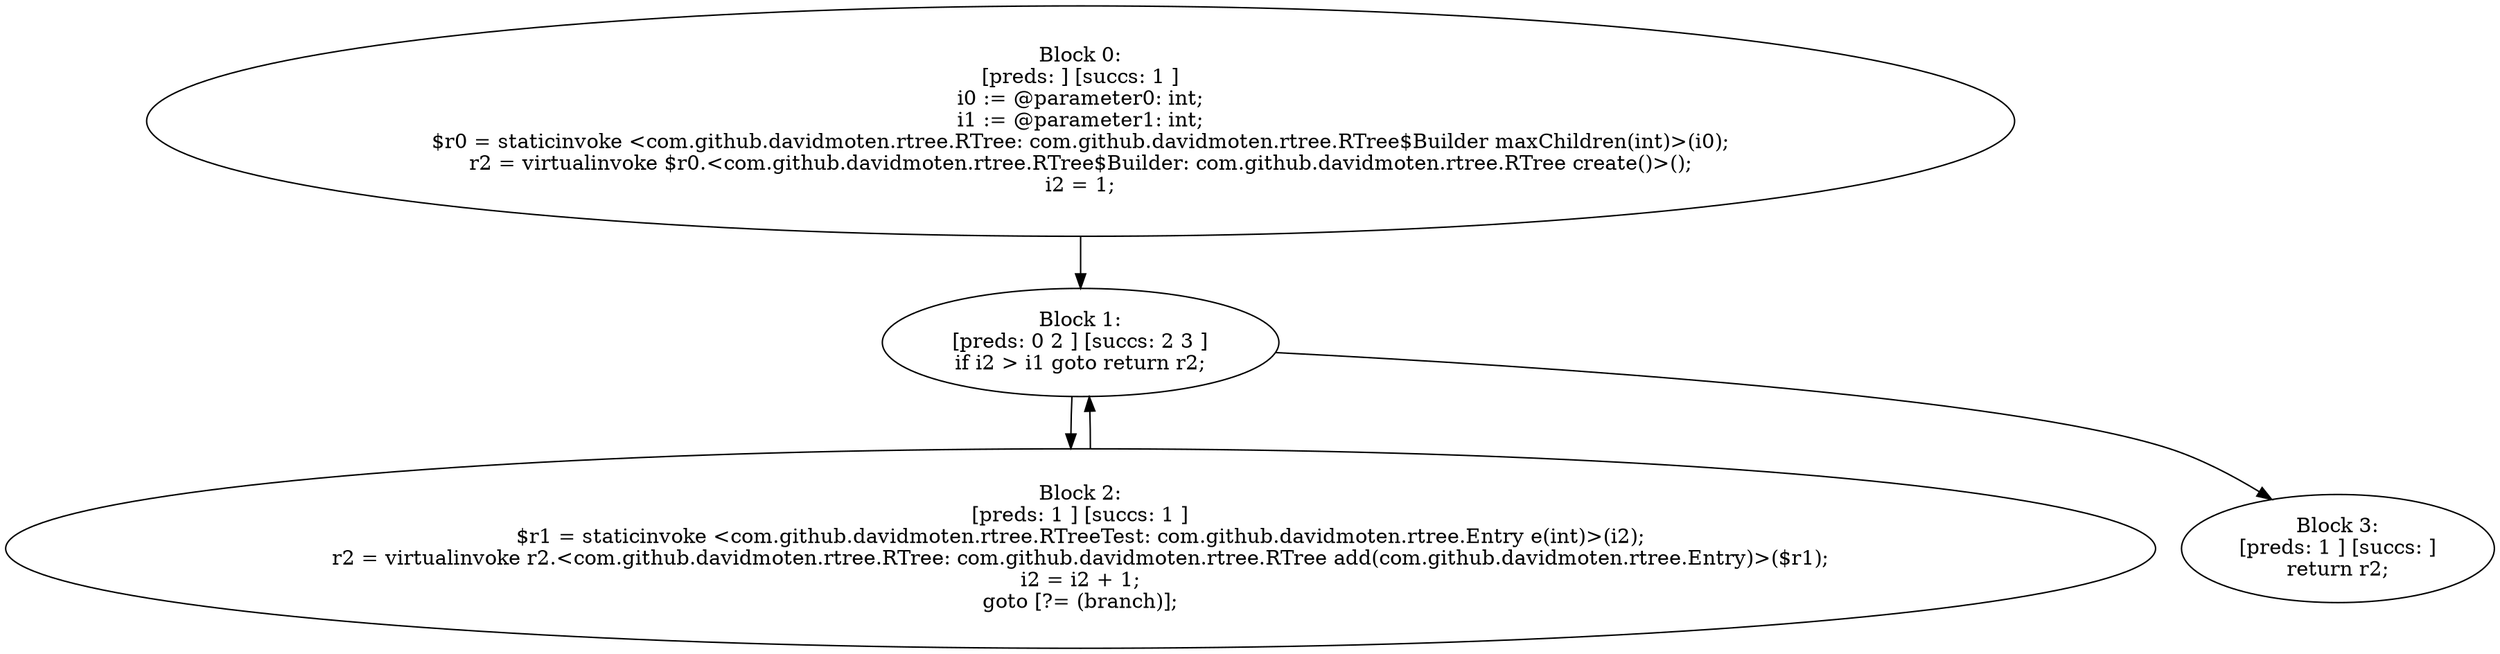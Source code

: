 digraph "unitGraph" {
    "Block 0:
[preds: ] [succs: 1 ]
i0 := @parameter0: int;
i1 := @parameter1: int;
$r0 = staticinvoke <com.github.davidmoten.rtree.RTree: com.github.davidmoten.rtree.RTree$Builder maxChildren(int)>(i0);
r2 = virtualinvoke $r0.<com.github.davidmoten.rtree.RTree$Builder: com.github.davidmoten.rtree.RTree create()>();
i2 = 1;
"
    "Block 1:
[preds: 0 2 ] [succs: 2 3 ]
if i2 > i1 goto return r2;
"
    "Block 2:
[preds: 1 ] [succs: 1 ]
$r1 = staticinvoke <com.github.davidmoten.rtree.RTreeTest: com.github.davidmoten.rtree.Entry e(int)>(i2);
r2 = virtualinvoke r2.<com.github.davidmoten.rtree.RTree: com.github.davidmoten.rtree.RTree add(com.github.davidmoten.rtree.Entry)>($r1);
i2 = i2 + 1;
goto [?= (branch)];
"
    "Block 3:
[preds: 1 ] [succs: ]
return r2;
"
    "Block 0:
[preds: ] [succs: 1 ]
i0 := @parameter0: int;
i1 := @parameter1: int;
$r0 = staticinvoke <com.github.davidmoten.rtree.RTree: com.github.davidmoten.rtree.RTree$Builder maxChildren(int)>(i0);
r2 = virtualinvoke $r0.<com.github.davidmoten.rtree.RTree$Builder: com.github.davidmoten.rtree.RTree create()>();
i2 = 1;
"->"Block 1:
[preds: 0 2 ] [succs: 2 3 ]
if i2 > i1 goto return r2;
";
    "Block 1:
[preds: 0 2 ] [succs: 2 3 ]
if i2 > i1 goto return r2;
"->"Block 2:
[preds: 1 ] [succs: 1 ]
$r1 = staticinvoke <com.github.davidmoten.rtree.RTreeTest: com.github.davidmoten.rtree.Entry e(int)>(i2);
r2 = virtualinvoke r2.<com.github.davidmoten.rtree.RTree: com.github.davidmoten.rtree.RTree add(com.github.davidmoten.rtree.Entry)>($r1);
i2 = i2 + 1;
goto [?= (branch)];
";
    "Block 1:
[preds: 0 2 ] [succs: 2 3 ]
if i2 > i1 goto return r2;
"->"Block 3:
[preds: 1 ] [succs: ]
return r2;
";
    "Block 2:
[preds: 1 ] [succs: 1 ]
$r1 = staticinvoke <com.github.davidmoten.rtree.RTreeTest: com.github.davidmoten.rtree.Entry e(int)>(i2);
r2 = virtualinvoke r2.<com.github.davidmoten.rtree.RTree: com.github.davidmoten.rtree.RTree add(com.github.davidmoten.rtree.Entry)>($r1);
i2 = i2 + 1;
goto [?= (branch)];
"->"Block 1:
[preds: 0 2 ] [succs: 2 3 ]
if i2 > i1 goto return r2;
";
}
